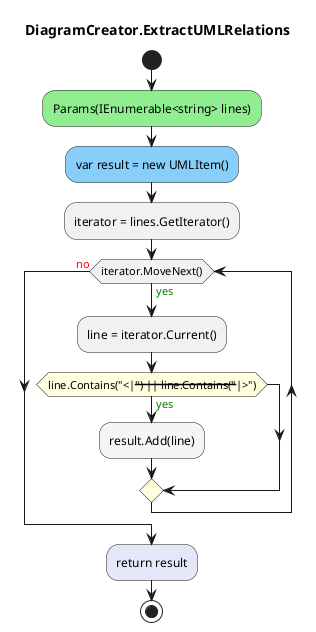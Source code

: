 @startuml DiagramCreator.ExtractUMLRelations
title DiagramCreator.ExtractUMLRelations
start
#LightGreen:Params(IEnumerable<string> lines);
#LightSkyBlue:var result = new UMLItem();
:iterator = lines.GetIterator();
while (iterator.MoveNext()) is (<color:green>yes)
  :line = iterator.Current();
    #LightYellow:if (line.Contains("<|--") || line.Contains("--|>")) then (<color:green>yes)
      #WhiteSmoke:result.Add(line);
    endif
endwhile (<color:red>no)
#Lavender:return result;
stop
@enduml
